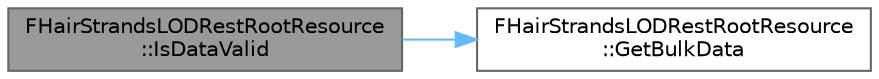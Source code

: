 digraph "FHairStrandsLODRestRootResource::IsDataValid"
{
 // INTERACTIVE_SVG=YES
 // LATEX_PDF_SIZE
  bgcolor="transparent";
  edge [fontname=Helvetica,fontsize=10,labelfontname=Helvetica,labelfontsize=10];
  node [fontname=Helvetica,fontsize=10,shape=box,height=0.2,width=0.4];
  rankdir="LR";
  Node1 [id="Node000001",label="FHairStrandsLODRestRootResource\l::IsDataValid",height=0.2,width=0.4,color="gray40", fillcolor="grey60", style="filled", fontcolor="black",tooltip=" "];
  Node1 -> Node2 [id="edge1_Node000001_Node000002",color="steelblue1",style="solid",tooltip=" "];
  Node2 [id="Node000002",label="FHairStrandsLODRestRootResource\l::GetBulkData",height=0.2,width=0.4,color="grey40", fillcolor="white", style="filled",URL="$d8/d94/structFHairStrandsLODRestRootResource.html#afec3b2d1ed33a43762ff1e806e0a5da8",tooltip=" "];
}
